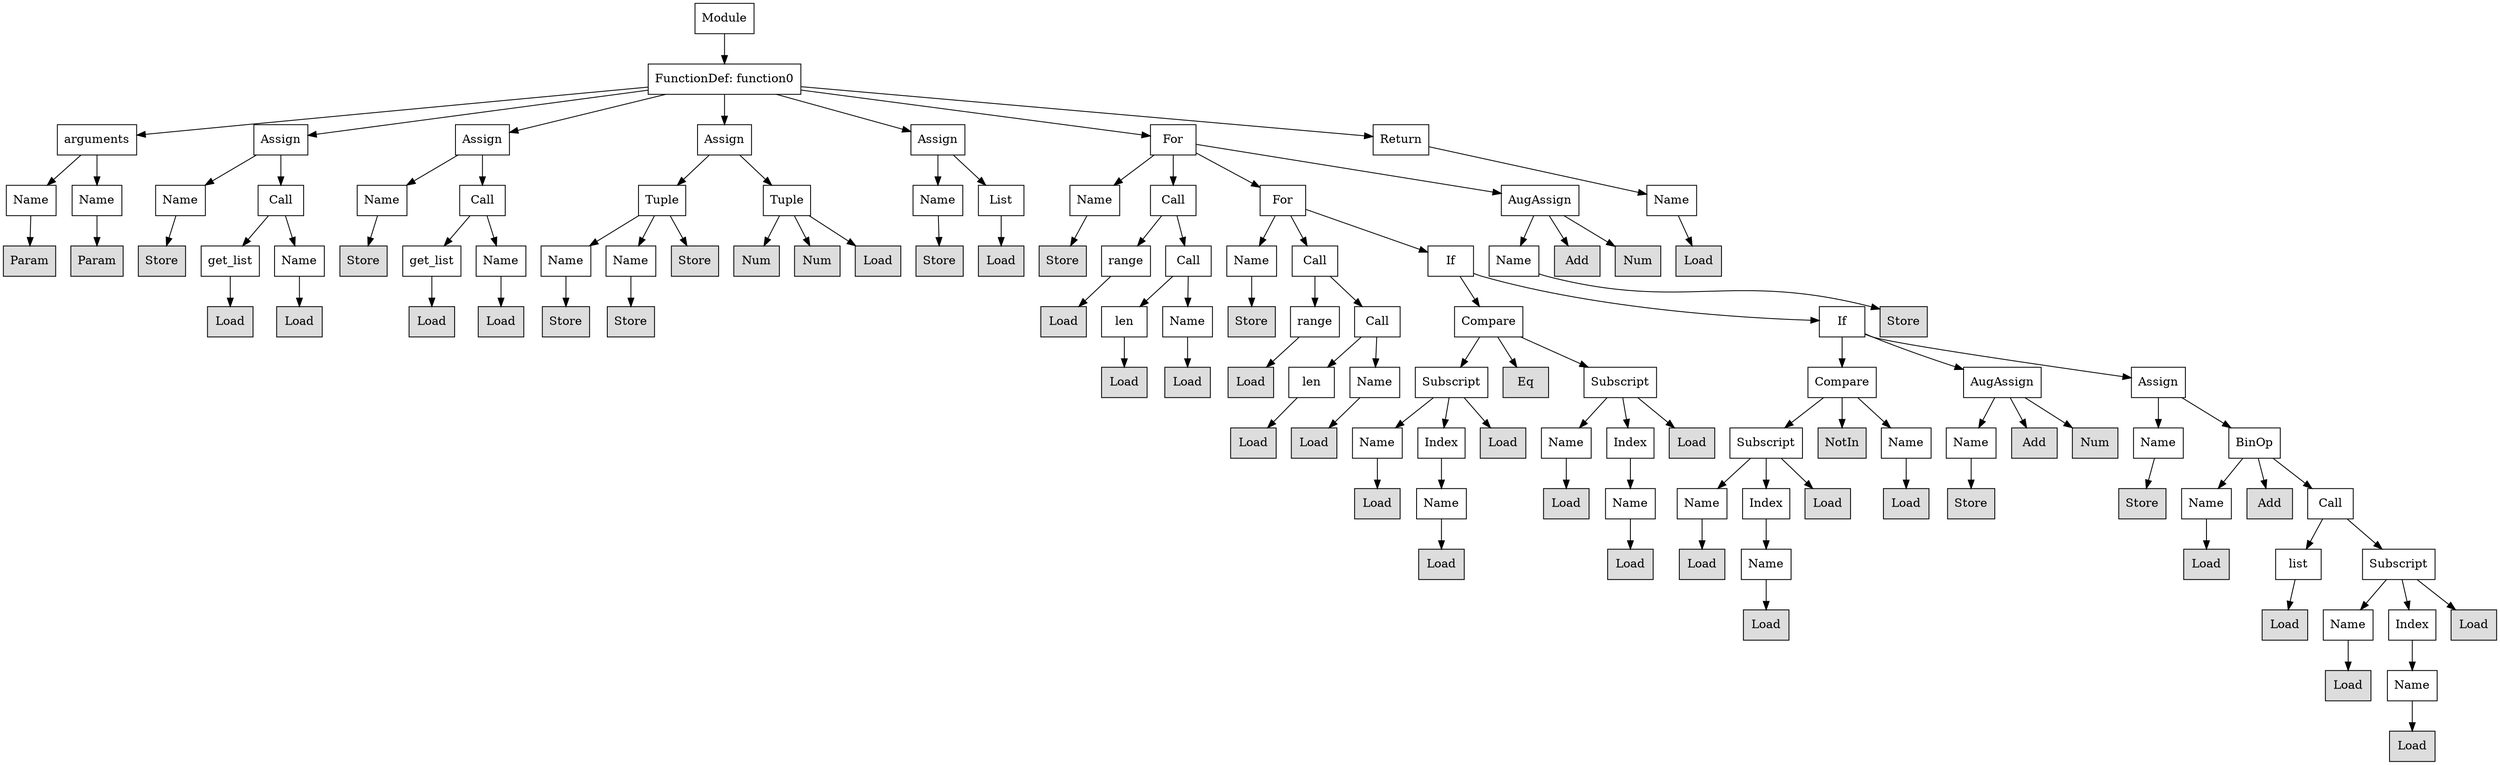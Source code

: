 digraph G {
n0 [shape=rect, label="Module"];
n1 [shape=rect, label="FunctionDef: function0"];
n2 [shape=rect, label="arguments"];
n3 [shape=rect, label="Assign"];
n4 [shape=rect, label="Assign"];
n5 [shape=rect, label="Assign"];
n6 [shape=rect, label="Assign"];
n7 [shape=rect, label="For"];
n8 [shape=rect, label="Return"];
n9 [shape=rect, label="Name"];
n10 [shape=rect, label="Name"];
n11 [shape=rect, label="Name"];
n12 [shape=rect, label="Call"];
n13 [shape=rect, label="Name"];
n14 [shape=rect, label="Call"];
n15 [shape=rect, label="Tuple"];
n16 [shape=rect, label="Tuple"];
n17 [shape=rect, label="Name"];
n18 [shape=rect, label="List"];
n19 [shape=rect, label="Name"];
n20 [shape=rect, label="Call"];
n21 [shape=rect, label="For"];
n22 [shape=rect, label="AugAssign"];
n23 [shape=rect, label="Name"];
n24 [shape=rect, label="Param" style="filled" fillcolor="#dddddd"];
n25 [shape=rect, label="Param" style="filled" fillcolor="#dddddd"];
n26 [shape=rect, label="Store" style="filled" fillcolor="#dddddd"];
n27 [shape=rect, label="get_list"];
n28 [shape=rect, label="Name"];
n29 [shape=rect, label="Store" style="filled" fillcolor="#dddddd"];
n30 [shape=rect, label="get_list"];
n31 [shape=rect, label="Name"];
n32 [shape=rect, label="Name"];
n33 [shape=rect, label="Name"];
n34 [shape=rect, label="Store" style="filled" fillcolor="#dddddd"];
n35 [shape=rect, label="Num" style="filled" fillcolor="#dddddd"];
n36 [shape=rect, label="Num" style="filled" fillcolor="#dddddd"];
n37 [shape=rect, label="Load" style="filled" fillcolor="#dddddd"];
n38 [shape=rect, label="Store" style="filled" fillcolor="#dddddd"];
n39 [shape=rect, label="Load" style="filled" fillcolor="#dddddd"];
n40 [shape=rect, label="Store" style="filled" fillcolor="#dddddd"];
n41 [shape=rect, label="range"];
n42 [shape=rect, label="Call"];
n43 [shape=rect, label="Name"];
n44 [shape=rect, label="Call"];
n45 [shape=rect, label="If"];
n46 [shape=rect, label="Name"];
n47 [shape=rect, label="Add" style="filled" fillcolor="#dddddd"];
n48 [shape=rect, label="Num" style="filled" fillcolor="#dddddd"];
n49 [shape=rect, label="Load" style="filled" fillcolor="#dddddd"];
n50 [shape=rect, label="Load" style="filled" fillcolor="#dddddd"];
n51 [shape=rect, label="Load" style="filled" fillcolor="#dddddd"];
n52 [shape=rect, label="Load" style="filled" fillcolor="#dddddd"];
n53 [shape=rect, label="Load" style="filled" fillcolor="#dddddd"];
n54 [shape=rect, label="Store" style="filled" fillcolor="#dddddd"];
n55 [shape=rect, label="Store" style="filled" fillcolor="#dddddd"];
n56 [shape=rect, label="Load" style="filled" fillcolor="#dddddd"];
n57 [shape=rect, label="len"];
n58 [shape=rect, label="Name"];
n59 [shape=rect, label="Store" style="filled" fillcolor="#dddddd"];
n60 [shape=rect, label="range"];
n61 [shape=rect, label="Call"];
n62 [shape=rect, label="Compare"];
n63 [shape=rect, label="If"];
n64 [shape=rect, label="Store" style="filled" fillcolor="#dddddd"];
n65 [shape=rect, label="Load" style="filled" fillcolor="#dddddd"];
n66 [shape=rect, label="Load" style="filled" fillcolor="#dddddd"];
n67 [shape=rect, label="Load" style="filled" fillcolor="#dddddd"];
n68 [shape=rect, label="len"];
n69 [shape=rect, label="Name"];
n70 [shape=rect, label="Subscript"];
n71 [shape=rect, label="Eq" style="filled" fillcolor="#dddddd"];
n72 [shape=rect, label="Subscript"];
n73 [shape=rect, label="Compare"];
n74 [shape=rect, label="AugAssign"];
n75 [shape=rect, label="Assign"];
n76 [shape=rect, label="Load" style="filled" fillcolor="#dddddd"];
n77 [shape=rect, label="Load" style="filled" fillcolor="#dddddd"];
n78 [shape=rect, label="Name"];
n79 [shape=rect, label="Index"];
n80 [shape=rect, label="Load" style="filled" fillcolor="#dddddd"];
n81 [shape=rect, label="Name"];
n82 [shape=rect, label="Index"];
n83 [shape=rect, label="Load" style="filled" fillcolor="#dddddd"];
n84 [shape=rect, label="Subscript"];
n85 [shape=rect, label="NotIn" style="filled" fillcolor="#dddddd"];
n86 [shape=rect, label="Name"];
n87 [shape=rect, label="Name"];
n88 [shape=rect, label="Add" style="filled" fillcolor="#dddddd"];
n89 [shape=rect, label="Num" style="filled" fillcolor="#dddddd"];
n90 [shape=rect, label="Name"];
n91 [shape=rect, label="BinOp"];
n92 [shape=rect, label="Load" style="filled" fillcolor="#dddddd"];
n93 [shape=rect, label="Name"];
n94 [shape=rect, label="Load" style="filled" fillcolor="#dddddd"];
n95 [shape=rect, label="Name"];
n96 [shape=rect, label="Name"];
n97 [shape=rect, label="Index"];
n98 [shape=rect, label="Load" style="filled" fillcolor="#dddddd"];
n99 [shape=rect, label="Load" style="filled" fillcolor="#dddddd"];
n100 [shape=rect, label="Store" style="filled" fillcolor="#dddddd"];
n101 [shape=rect, label="Store" style="filled" fillcolor="#dddddd"];
n102 [shape=rect, label="Name"];
n103 [shape=rect, label="Add" style="filled" fillcolor="#dddddd"];
n104 [shape=rect, label="Call"];
n105 [shape=rect, label="Load" style="filled" fillcolor="#dddddd"];
n106 [shape=rect, label="Load" style="filled" fillcolor="#dddddd"];
n107 [shape=rect, label="Load" style="filled" fillcolor="#dddddd"];
n108 [shape=rect, label="Name"];
n109 [shape=rect, label="Load" style="filled" fillcolor="#dddddd"];
n110 [shape=rect, label="list"];
n111 [shape=rect, label="Subscript"];
n112 [shape=rect, label="Load" style="filled" fillcolor="#dddddd"];
n113 [shape=rect, label="Load" style="filled" fillcolor="#dddddd"];
n114 [shape=rect, label="Name"];
n115 [shape=rect, label="Index"];
n116 [shape=rect, label="Load" style="filled" fillcolor="#dddddd"];
n117 [shape=rect, label="Load" style="filled" fillcolor="#dddddd"];
n118 [shape=rect, label="Name"];
n119 [shape=rect, label="Load" style="filled" fillcolor="#dddddd"];
n0 -> n1;
n1 -> n2;
n1 -> n3;
n1 -> n4;
n1 -> n5;
n1 -> n6;
n1 -> n7;
n1 -> n8;
n2 -> n9;
n2 -> n10;
n3 -> n11;
n3 -> n12;
n4 -> n13;
n4 -> n14;
n5 -> n15;
n5 -> n16;
n6 -> n17;
n6 -> n18;
n7 -> n19;
n7 -> n20;
n7 -> n21;
n7 -> n22;
n8 -> n23;
n9 -> n24;
n10 -> n25;
n11 -> n26;
n12 -> n27;
n12 -> n28;
n13 -> n29;
n14 -> n30;
n14 -> n31;
n15 -> n32;
n15 -> n33;
n15 -> n34;
n16 -> n35;
n16 -> n36;
n16 -> n37;
n17 -> n38;
n18 -> n39;
n19 -> n40;
n20 -> n41;
n20 -> n42;
n21 -> n43;
n21 -> n44;
n21 -> n45;
n22 -> n46;
n22 -> n47;
n22 -> n48;
n23 -> n49;
n27 -> n50;
n28 -> n51;
n30 -> n52;
n31 -> n53;
n32 -> n54;
n33 -> n55;
n41 -> n56;
n42 -> n57;
n42 -> n58;
n43 -> n59;
n44 -> n60;
n44 -> n61;
n45 -> n62;
n45 -> n63;
n46 -> n64;
n57 -> n65;
n58 -> n66;
n60 -> n67;
n61 -> n68;
n61 -> n69;
n62 -> n70;
n62 -> n71;
n62 -> n72;
n63 -> n73;
n63 -> n74;
n63 -> n75;
n68 -> n76;
n69 -> n77;
n70 -> n78;
n70 -> n79;
n70 -> n80;
n72 -> n81;
n72 -> n82;
n72 -> n83;
n73 -> n84;
n73 -> n85;
n73 -> n86;
n74 -> n87;
n74 -> n88;
n74 -> n89;
n75 -> n90;
n75 -> n91;
n78 -> n92;
n79 -> n93;
n81 -> n94;
n82 -> n95;
n84 -> n96;
n84 -> n97;
n84 -> n98;
n86 -> n99;
n87 -> n100;
n90 -> n101;
n91 -> n102;
n91 -> n103;
n91 -> n104;
n93 -> n105;
n95 -> n106;
n96 -> n107;
n97 -> n108;
n102 -> n109;
n104 -> n110;
n104 -> n111;
n108 -> n112;
n110 -> n113;
n111 -> n114;
n111 -> n115;
n111 -> n116;
n114 -> n117;
n115 -> n118;
n118 -> n119;
}
